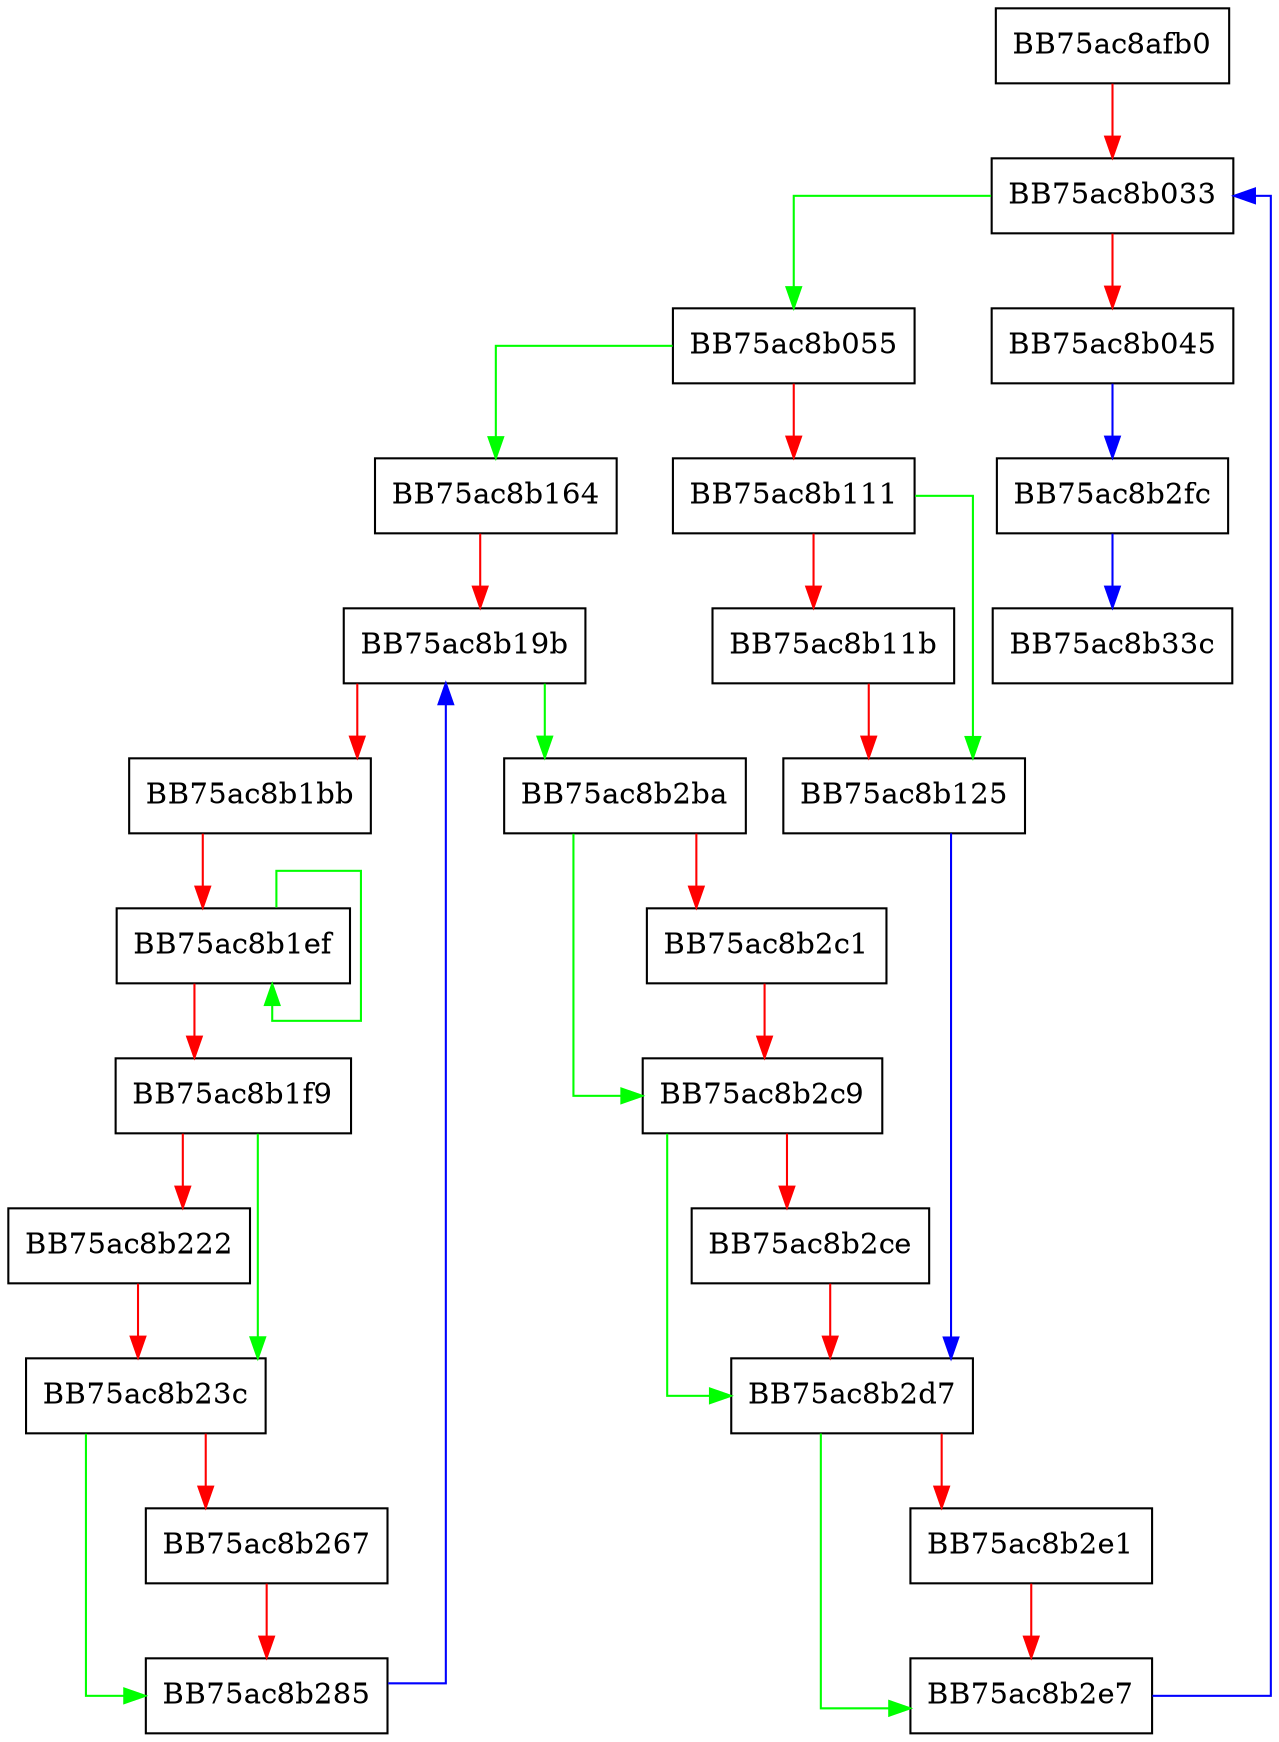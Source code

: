 digraph RecurseORDeleteKey {
  node [shape="box"];
  graph [splines=ortho];
  BB75ac8afb0 -> BB75ac8b033 [color="red"];
  BB75ac8b033 -> BB75ac8b055 [color="green"];
  BB75ac8b033 -> BB75ac8b045 [color="red"];
  BB75ac8b045 -> BB75ac8b2fc [color="blue"];
  BB75ac8b055 -> BB75ac8b164 [color="green"];
  BB75ac8b055 -> BB75ac8b111 [color="red"];
  BB75ac8b111 -> BB75ac8b125 [color="green"];
  BB75ac8b111 -> BB75ac8b11b [color="red"];
  BB75ac8b11b -> BB75ac8b125 [color="red"];
  BB75ac8b125 -> BB75ac8b2d7 [color="blue"];
  BB75ac8b164 -> BB75ac8b19b [color="red"];
  BB75ac8b19b -> BB75ac8b2ba [color="green"];
  BB75ac8b19b -> BB75ac8b1bb [color="red"];
  BB75ac8b1bb -> BB75ac8b1ef [color="red"];
  BB75ac8b1ef -> BB75ac8b1ef [color="green"];
  BB75ac8b1ef -> BB75ac8b1f9 [color="red"];
  BB75ac8b1f9 -> BB75ac8b23c [color="green"];
  BB75ac8b1f9 -> BB75ac8b222 [color="red"];
  BB75ac8b222 -> BB75ac8b23c [color="red"];
  BB75ac8b23c -> BB75ac8b285 [color="green"];
  BB75ac8b23c -> BB75ac8b267 [color="red"];
  BB75ac8b267 -> BB75ac8b285 [color="red"];
  BB75ac8b285 -> BB75ac8b19b [color="blue"];
  BB75ac8b2ba -> BB75ac8b2c9 [color="green"];
  BB75ac8b2ba -> BB75ac8b2c1 [color="red"];
  BB75ac8b2c1 -> BB75ac8b2c9 [color="red"];
  BB75ac8b2c9 -> BB75ac8b2d7 [color="green"];
  BB75ac8b2c9 -> BB75ac8b2ce [color="red"];
  BB75ac8b2ce -> BB75ac8b2d7 [color="red"];
  BB75ac8b2d7 -> BB75ac8b2e7 [color="green"];
  BB75ac8b2d7 -> BB75ac8b2e1 [color="red"];
  BB75ac8b2e1 -> BB75ac8b2e7 [color="red"];
  BB75ac8b2e7 -> BB75ac8b033 [color="blue"];
  BB75ac8b2fc -> BB75ac8b33c [color="blue"];
}